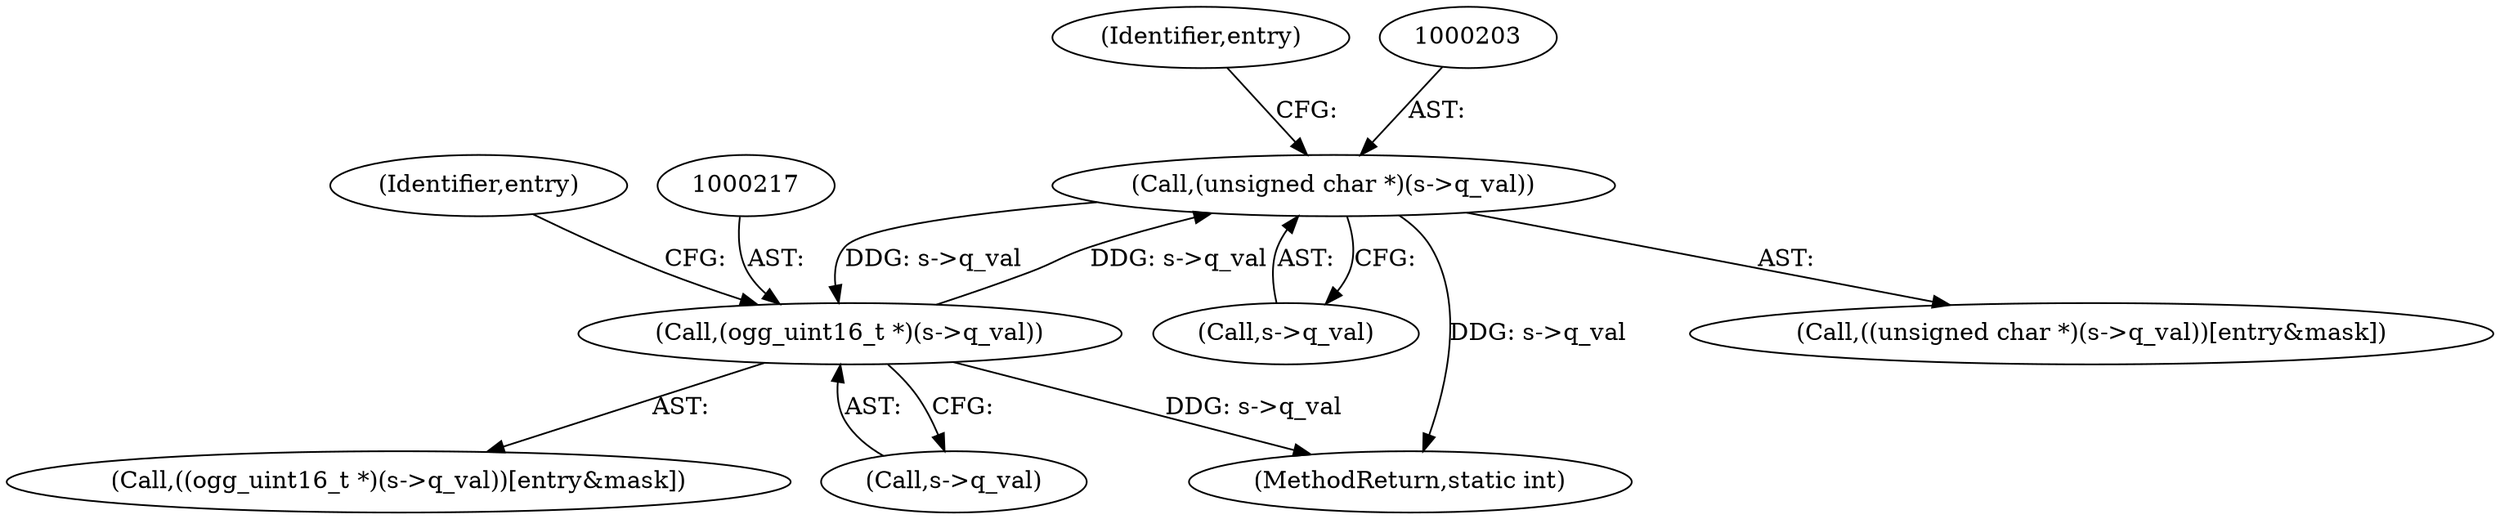 digraph "0_Android_eeb4e45d5683f88488c083ecf142dc89bc3f0b47_1@pointer" {
"1000202" [label="(Call,(unsigned char *)(s->q_val))"];
"1000216" [label="(Call,(ogg_uint16_t *)(s->q_val))"];
"1000202" [label="(Call,(unsigned char *)(s->q_val))"];
"1000408" [label="(MethodReturn,static int)"];
"1000208" [label="(Identifier,entry)"];
"1000218" [label="(Call,s->q_val)"];
"1000215" [label="(Call,((ogg_uint16_t *)(s->q_val))[entry&mask])"];
"1000201" [label="(Call,((unsigned char *)(s->q_val))[entry&mask])"];
"1000216" [label="(Call,(ogg_uint16_t *)(s->q_val))"];
"1000202" [label="(Call,(unsigned char *)(s->q_val))"];
"1000222" [label="(Identifier,entry)"];
"1000204" [label="(Call,s->q_val)"];
"1000202" -> "1000201"  [label="AST: "];
"1000202" -> "1000204"  [label="CFG: "];
"1000203" -> "1000202"  [label="AST: "];
"1000204" -> "1000202"  [label="AST: "];
"1000208" -> "1000202"  [label="CFG: "];
"1000202" -> "1000408"  [label="DDG: s->q_val"];
"1000216" -> "1000202"  [label="DDG: s->q_val"];
"1000202" -> "1000216"  [label="DDG: s->q_val"];
"1000216" -> "1000215"  [label="AST: "];
"1000216" -> "1000218"  [label="CFG: "];
"1000217" -> "1000216"  [label="AST: "];
"1000218" -> "1000216"  [label="AST: "];
"1000222" -> "1000216"  [label="CFG: "];
"1000216" -> "1000408"  [label="DDG: s->q_val"];
}
